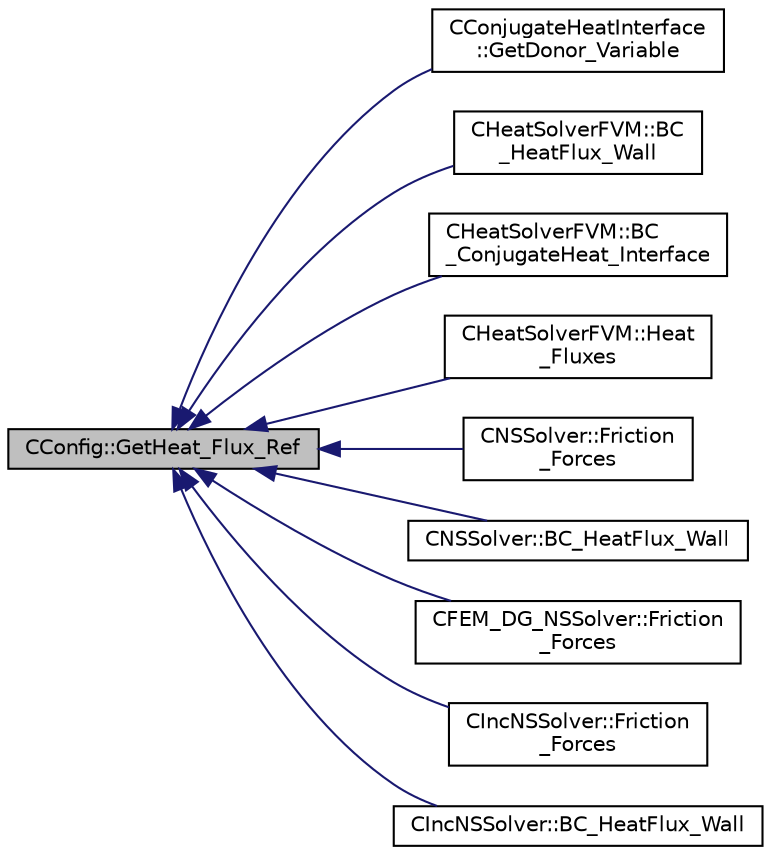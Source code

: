 digraph "CConfig::GetHeat_Flux_Ref"
{
  edge [fontname="Helvetica",fontsize="10",labelfontname="Helvetica",labelfontsize="10"];
  node [fontname="Helvetica",fontsize="10",shape=record];
  rankdir="LR";
  Node3908 [label="CConfig::GetHeat_Flux_Ref",height=0.2,width=0.4,color="black", fillcolor="grey75", style="filled", fontcolor="black"];
  Node3908 -> Node3909 [dir="back",color="midnightblue",fontsize="10",style="solid",fontname="Helvetica"];
  Node3909 [label="CConjugateHeatInterface\l::GetDonor_Variable",height=0.2,width=0.4,color="black", fillcolor="white", style="filled",URL="$class_c_conjugate_heat_interface.html#a202dd62e4a06b68c52ffa585d6c28149",tooltip="Retrieve the variable that will be sent from donor mesh to target mesh. "];
  Node3908 -> Node3910 [dir="back",color="midnightblue",fontsize="10",style="solid",fontname="Helvetica"];
  Node3910 [label="CHeatSolverFVM::BC\l_HeatFlux_Wall",height=0.2,width=0.4,color="black", fillcolor="white", style="filled",URL="$class_c_heat_solver_f_v_m.html#ae37f2deac6090f973d605975790f32f1",tooltip="Impose a constant heat-flux condition at the wall. "];
  Node3908 -> Node3911 [dir="back",color="midnightblue",fontsize="10",style="solid",fontname="Helvetica"];
  Node3911 [label="CHeatSolverFVM::BC\l_ConjugateHeat_Interface",height=0.2,width=0.4,color="black", fillcolor="white", style="filled",URL="$class_c_heat_solver_f_v_m.html#ab4ec9e8b3220ab50392d3387bc12d894",tooltip="Impose the (received) conjugate heat variables. "];
  Node3908 -> Node3912 [dir="back",color="midnightblue",fontsize="10",style="solid",fontname="Helvetica"];
  Node3912 [label="CHeatSolverFVM::Heat\l_Fluxes",height=0.2,width=0.4,color="black", fillcolor="white", style="filled",URL="$class_c_heat_solver_f_v_m.html#a0f6b7e5a6e657340e1634743b9631102",tooltip="Evaluate heat-flux related objectives. "];
  Node3908 -> Node3913 [dir="back",color="midnightblue",fontsize="10",style="solid",fontname="Helvetica"];
  Node3913 [label="CNSSolver::Friction\l_Forces",height=0.2,width=0.4,color="black", fillcolor="white", style="filled",URL="$class_c_n_s_solver.html#acc926a2b83d8b90fa71faf46abe8f6b7",tooltip="Compute the viscous forces and all the addimensional coefficients. "];
  Node3908 -> Node3914 [dir="back",color="midnightblue",fontsize="10",style="solid",fontname="Helvetica"];
  Node3914 [label="CNSSolver::BC_HeatFlux_Wall",height=0.2,width=0.4,color="black", fillcolor="white", style="filled",URL="$class_c_n_s_solver.html#a94ecf958fefe5b9f6135ac0e14d1ea80",tooltip="Impose a constant heat-flux condition at the wall. "];
  Node3908 -> Node3915 [dir="back",color="midnightblue",fontsize="10",style="solid",fontname="Helvetica"];
  Node3915 [label="CFEM_DG_NSSolver::Friction\l_Forces",height=0.2,width=0.4,color="black", fillcolor="white", style="filled",URL="$class_c_f_e_m___d_g___n_s_solver.html#a15cec95ab40ebb36ee69bc5f58840cf3",tooltip="Compute the viscous forces and all the addimensional coefficients. "];
  Node3908 -> Node3916 [dir="back",color="midnightblue",fontsize="10",style="solid",fontname="Helvetica"];
  Node3916 [label="CIncNSSolver::Friction\l_Forces",height=0.2,width=0.4,color="black", fillcolor="white", style="filled",URL="$class_c_inc_n_s_solver.html#a5a106c634b0c06ac4a68b1a6241f203a",tooltip="Compute the viscous forces and all the addimensional coefficients. "];
  Node3908 -> Node3917 [dir="back",color="midnightblue",fontsize="10",style="solid",fontname="Helvetica"];
  Node3917 [label="CIncNSSolver::BC_HeatFlux_Wall",height=0.2,width=0.4,color="black", fillcolor="white", style="filled",URL="$class_c_inc_n_s_solver.html#af64e336b5dd2ffd669bbb8924c896b3e",tooltip="Impose a no-slip condition. "];
}
